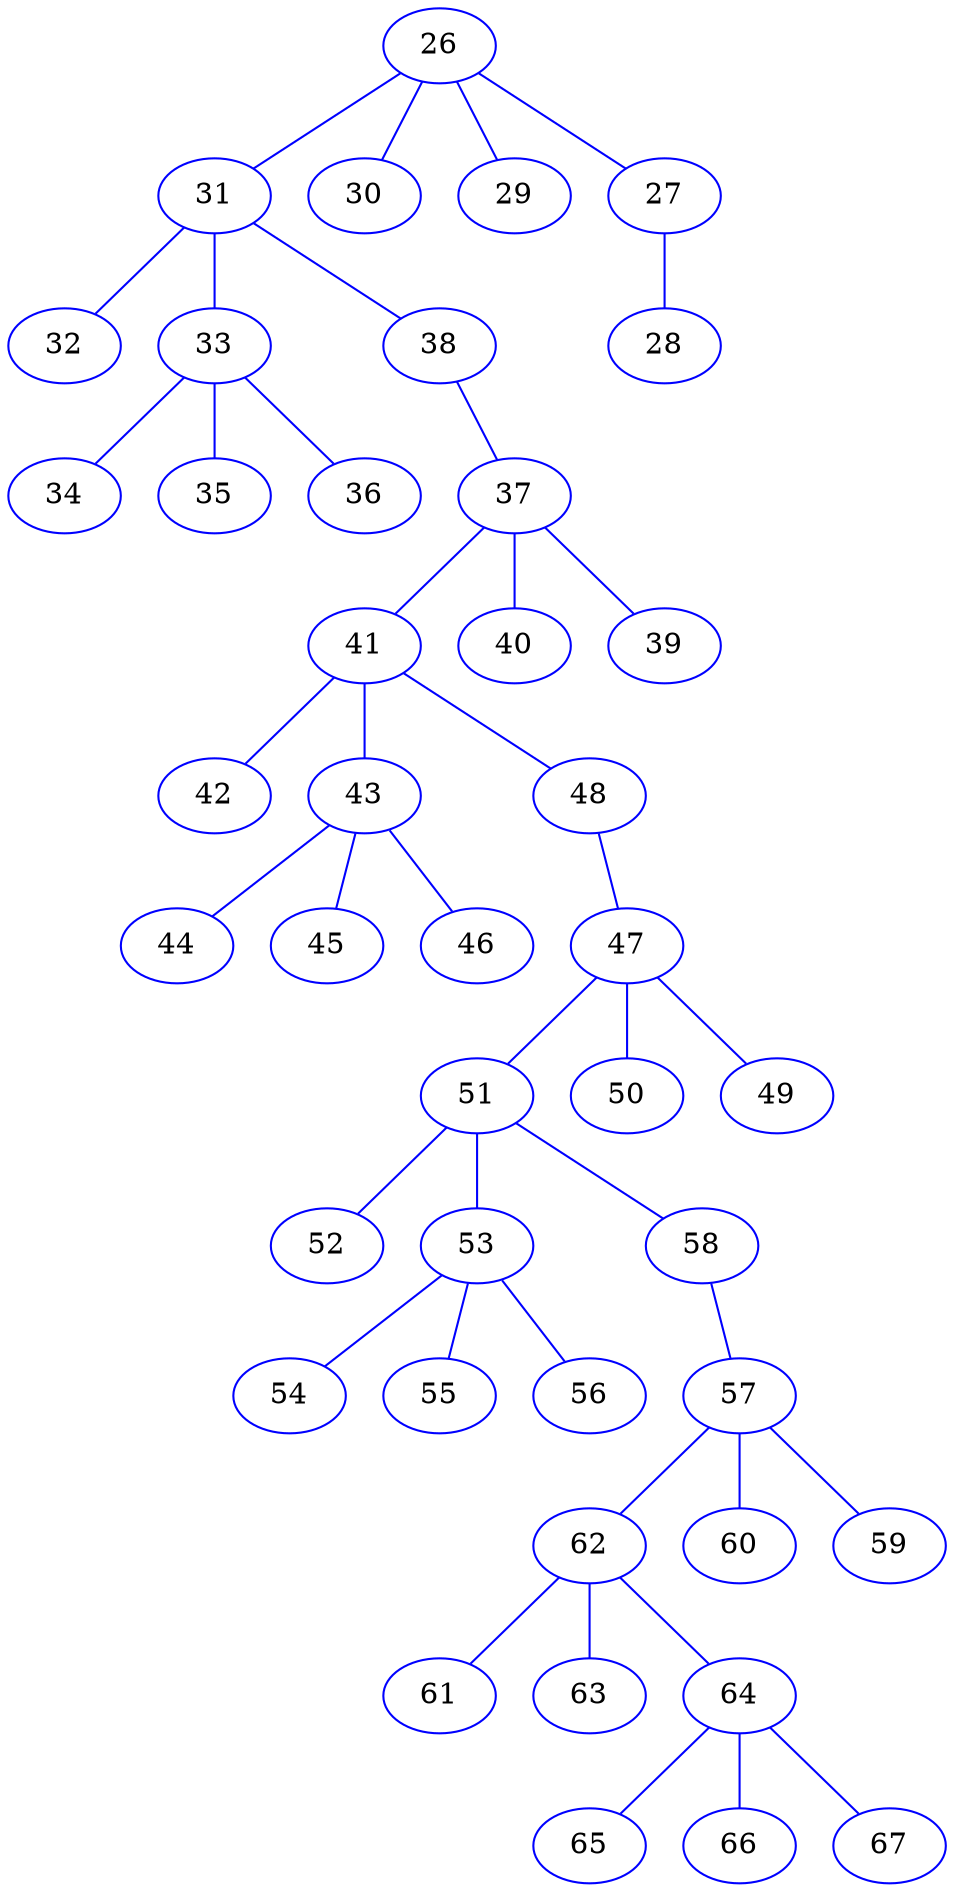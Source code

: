 strict graph "" {
	26	[color=blue];
	31	[color=blue];
	26 -- 31	[color=blue];
	30	[color=blue];
	26 -- 30	[color=blue];
	29	[color=blue];
	26 -- 29	[color=blue];
	27	[color=blue];
	26 -- 27	[color=blue];
	32	[color=blue];
	31 -- 32	[color=blue];
	33	[color=blue];
	31 -- 33	[color=blue];
	38	[color=blue];
	31 -- 38	[color=blue];
	28	[color=blue];
	27 -- 28	[color=blue];
	34	[color=blue];
	33 -- 34	[color=blue];
	35	[color=blue];
	33 -- 35	[color=blue];
	36	[color=blue];
	33 -- 36	[color=blue];
	37	[color=blue];
	38 -- 37	[color=blue];
	41	[color=blue];
	37 -- 41	[color=blue];
	40	[color=blue];
	37 -- 40	[color=blue];
	39	[color=blue];
	37 -- 39	[color=blue];
	42	[color=blue];
	41 -- 42	[color=blue];
	43	[color=blue];
	41 -- 43	[color=blue];
	48	[color=blue];
	41 -- 48	[color=blue];
	44	[color=blue];
	43 -- 44	[color=blue];
	45	[color=blue];
	43 -- 45	[color=blue];
	46	[color=blue];
	43 -- 46	[color=blue];
	47	[color=blue];
	48 -- 47	[color=blue];
	51	[color=blue];
	47 -- 51	[color=blue];
	50	[color=blue];
	47 -- 50	[color=blue];
	49	[color=blue];
	47 -- 49	[color=blue];
	52	[color=blue];
	51 -- 52	[color=blue];
	53	[color=blue];
	51 -- 53	[color=blue];
	58	[color=blue];
	51 -- 58	[color=blue];
	54	[color=blue];
	53 -- 54	[color=blue];
	55	[color=blue];
	53 -- 55	[color=blue];
	56	[color=blue];
	53 -- 56	[color=blue];
	57	[color=blue];
	58 -- 57	[color=blue];
	62	[color=blue];
	57 -- 62	[color=blue];
	60	[color=blue];
	57 -- 60	[color=blue];
	59	[color=blue];
	57 -- 59	[color=blue];
	61	[color=blue];
	62 -- 61	[color=blue];
	63	[color=blue];
	62 -- 63	[color=blue];
	64	[color=blue];
	62 -- 64	[color=blue];
	65	[color=blue];
	64 -- 65	[color=blue];
	66	[color=blue];
	64 -- 66	[color=blue];
	67	[color=blue];
	64 -- 67	[color=blue];
}
